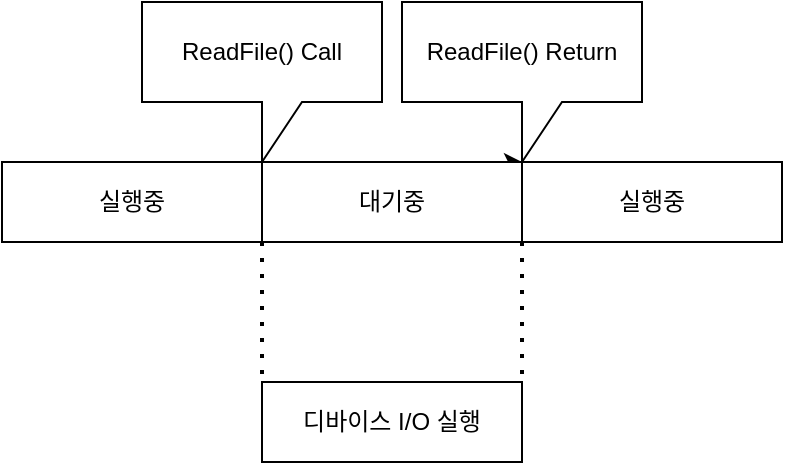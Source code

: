 <mxfile version="21.7.4" type="github">
  <diagram name="Page-1" id="2YBvvXClWsGukQMizWep">
    <mxGraphModel dx="660" dy="950" grid="1" gridSize="10" guides="1" tooltips="1" connect="1" arrows="1" fold="1" page="1" pageScale="1" pageWidth="850" pageHeight="1100" math="0" shadow="0">
      <root>
        <mxCell id="0" />
        <mxCell id="1" parent="0" />
        <mxCell id="jh-V0y3VRJGuJBuJo88t-1" value="실행중" style="rounded=0;whiteSpace=wrap;html=1;" vertex="1" parent="1">
          <mxGeometry x="150" y="210" width="130" height="40" as="geometry" />
        </mxCell>
        <mxCell id="jh-V0y3VRJGuJBuJo88t-2" value="실행중" style="rounded=0;whiteSpace=wrap;html=1;" vertex="1" parent="1">
          <mxGeometry x="410" y="210" width="130" height="40" as="geometry" />
        </mxCell>
        <mxCell id="jh-V0y3VRJGuJBuJo88t-4" value="" style="endArrow=classic;html=1;rounded=0;exitX=1;exitY=0;exitDx=0;exitDy=0;entryX=1;entryY=0;entryDx=0;entryDy=0;" edge="1" parent="1" source="jh-V0y3VRJGuJBuJo88t-1" target="jh-V0y3VRJGuJBuJo88t-5">
          <mxGeometry width="50" height="50" relative="1" as="geometry">
            <mxPoint x="370" y="100" as="sourcePoint" />
            <mxPoint x="420" y="50" as="targetPoint" />
          </mxGeometry>
        </mxCell>
        <mxCell id="jh-V0y3VRJGuJBuJo88t-5" value="대기중" style="rounded=0;whiteSpace=wrap;html=1;" vertex="1" parent="1">
          <mxGeometry x="280" y="210" width="130" height="40" as="geometry" />
        </mxCell>
        <mxCell id="jh-V0y3VRJGuJBuJo88t-6" value="ReadFile() Call" style="shape=callout;whiteSpace=wrap;html=1;perimeter=calloutPerimeter;" vertex="1" parent="1">
          <mxGeometry x="220" y="130" width="120" height="80" as="geometry" />
        </mxCell>
        <mxCell id="jh-V0y3VRJGuJBuJo88t-7" value="ReadFile() Return" style="shape=callout;whiteSpace=wrap;html=1;perimeter=calloutPerimeter;" vertex="1" parent="1">
          <mxGeometry x="350" y="130" width="120" height="80" as="geometry" />
        </mxCell>
        <mxCell id="jh-V0y3VRJGuJBuJo88t-8" value="" style="endArrow=none;dashed=1;html=1;dashPattern=1 3;strokeWidth=2;rounded=0;exitX=0;exitY=1;exitDx=0;exitDy=0;" edge="1" parent="1" source="jh-V0y3VRJGuJBuJo88t-5">
          <mxGeometry width="50" height="50" relative="1" as="geometry">
            <mxPoint x="370" y="100" as="sourcePoint" />
            <mxPoint x="280" y="320" as="targetPoint" />
          </mxGeometry>
        </mxCell>
        <mxCell id="jh-V0y3VRJGuJBuJo88t-9" value="" style="endArrow=none;dashed=1;html=1;dashPattern=1 3;strokeWidth=2;rounded=0;exitX=0;exitY=1;exitDx=0;exitDy=0;" edge="1" parent="1">
          <mxGeometry width="50" height="50" relative="1" as="geometry">
            <mxPoint x="410" y="250" as="sourcePoint" />
            <mxPoint x="410" y="320" as="targetPoint" />
          </mxGeometry>
        </mxCell>
        <mxCell id="jh-V0y3VRJGuJBuJo88t-10" value="디바이스 I/O 실행" style="rounded=0;whiteSpace=wrap;html=1;" vertex="1" parent="1">
          <mxGeometry x="280" y="320" width="130" height="40" as="geometry" />
        </mxCell>
      </root>
    </mxGraphModel>
  </diagram>
</mxfile>
